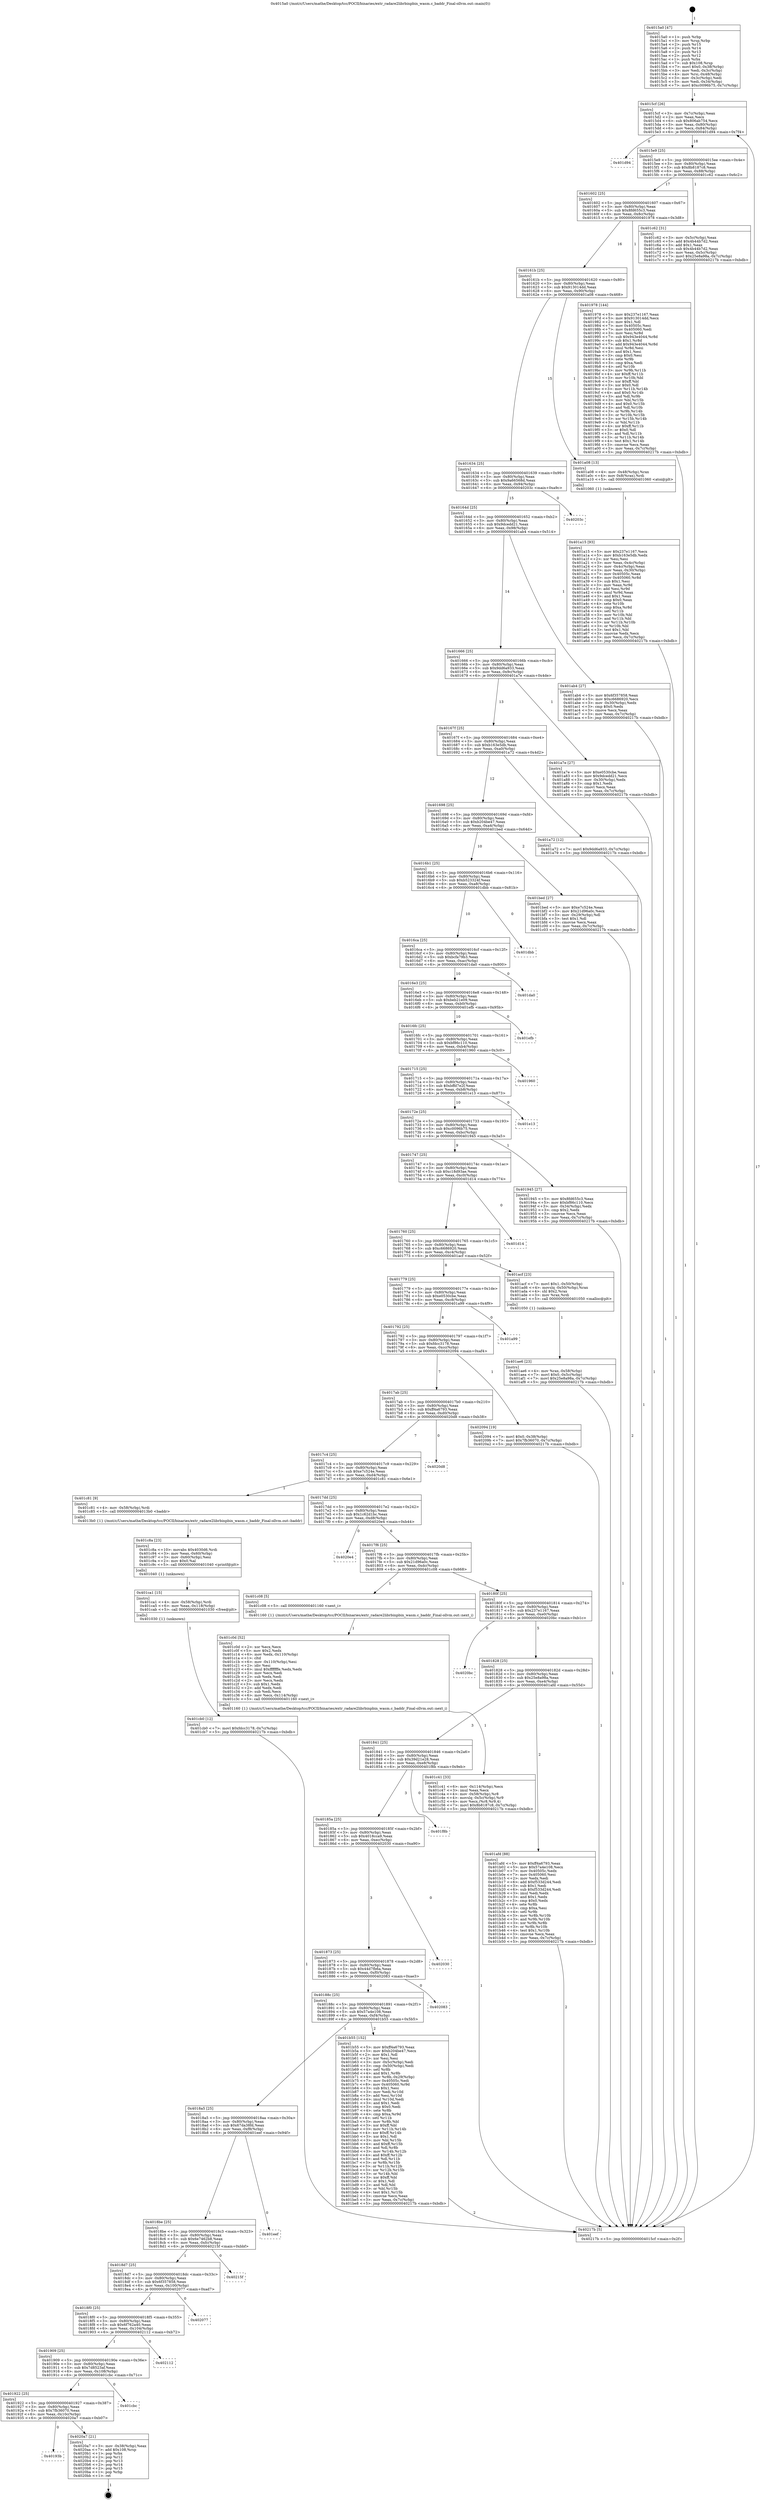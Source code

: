 digraph "0x4015a0" {
  label = "0x4015a0 (/mnt/c/Users/mathe/Desktop/tcc/POCII/binaries/extr_radare2librbinpbin_wasm.c_baddr_Final-ollvm.out::main(0))"
  labelloc = "t"
  node[shape=record]

  Entry [label="",width=0.3,height=0.3,shape=circle,fillcolor=black,style=filled]
  "0x4015cf" [label="{
     0x4015cf [26]\l
     | [instrs]\l
     &nbsp;&nbsp;0x4015cf \<+3\>: mov -0x7c(%rbp),%eax\l
     &nbsp;&nbsp;0x4015d2 \<+2\>: mov %eax,%ecx\l
     &nbsp;&nbsp;0x4015d4 \<+6\>: sub $0x806ab754,%ecx\l
     &nbsp;&nbsp;0x4015da \<+3\>: mov %eax,-0x80(%rbp)\l
     &nbsp;&nbsp;0x4015dd \<+6\>: mov %ecx,-0x84(%rbp)\l
     &nbsp;&nbsp;0x4015e3 \<+6\>: je 0000000000401d94 \<main+0x7f4\>\l
  }"]
  "0x401d94" [label="{
     0x401d94\l
  }", style=dashed]
  "0x4015e9" [label="{
     0x4015e9 [25]\l
     | [instrs]\l
     &nbsp;&nbsp;0x4015e9 \<+5\>: jmp 00000000004015ee \<main+0x4e\>\l
     &nbsp;&nbsp;0x4015ee \<+3\>: mov -0x80(%rbp),%eax\l
     &nbsp;&nbsp;0x4015f1 \<+5\>: sub $0x8b8187c8,%eax\l
     &nbsp;&nbsp;0x4015f6 \<+6\>: mov %eax,-0x88(%rbp)\l
     &nbsp;&nbsp;0x4015fc \<+6\>: je 0000000000401c62 \<main+0x6c2\>\l
  }"]
  Exit [label="",width=0.3,height=0.3,shape=circle,fillcolor=black,style=filled,peripheries=2]
  "0x401c62" [label="{
     0x401c62 [31]\l
     | [instrs]\l
     &nbsp;&nbsp;0x401c62 \<+3\>: mov -0x5c(%rbp),%eax\l
     &nbsp;&nbsp;0x401c65 \<+5\>: add $0x4b44b7d2,%eax\l
     &nbsp;&nbsp;0x401c6a \<+3\>: add $0x1,%eax\l
     &nbsp;&nbsp;0x401c6d \<+5\>: sub $0x4b44b7d2,%eax\l
     &nbsp;&nbsp;0x401c72 \<+3\>: mov %eax,-0x5c(%rbp)\l
     &nbsp;&nbsp;0x401c75 \<+7\>: movl $0x25e8a98a,-0x7c(%rbp)\l
     &nbsp;&nbsp;0x401c7c \<+5\>: jmp 000000000040217b \<main+0xbdb\>\l
  }"]
  "0x401602" [label="{
     0x401602 [25]\l
     | [instrs]\l
     &nbsp;&nbsp;0x401602 \<+5\>: jmp 0000000000401607 \<main+0x67\>\l
     &nbsp;&nbsp;0x401607 \<+3\>: mov -0x80(%rbp),%eax\l
     &nbsp;&nbsp;0x40160a \<+5\>: sub $0x8fd655c3,%eax\l
     &nbsp;&nbsp;0x40160f \<+6\>: mov %eax,-0x8c(%rbp)\l
     &nbsp;&nbsp;0x401615 \<+6\>: je 0000000000401978 \<main+0x3d8\>\l
  }"]
  "0x40193b" [label="{
     0x40193b\l
  }", style=dashed]
  "0x401978" [label="{
     0x401978 [144]\l
     | [instrs]\l
     &nbsp;&nbsp;0x401978 \<+5\>: mov $0x237e1167,%eax\l
     &nbsp;&nbsp;0x40197d \<+5\>: mov $0x913014dd,%ecx\l
     &nbsp;&nbsp;0x401982 \<+2\>: mov $0x1,%dl\l
     &nbsp;&nbsp;0x401984 \<+7\>: mov 0x40505c,%esi\l
     &nbsp;&nbsp;0x40198b \<+7\>: mov 0x405060,%edi\l
     &nbsp;&nbsp;0x401992 \<+3\>: mov %esi,%r8d\l
     &nbsp;&nbsp;0x401995 \<+7\>: sub $0x943e4044,%r8d\l
     &nbsp;&nbsp;0x40199c \<+4\>: sub $0x1,%r8d\l
     &nbsp;&nbsp;0x4019a0 \<+7\>: add $0x943e4044,%r8d\l
     &nbsp;&nbsp;0x4019a7 \<+4\>: imul %r8d,%esi\l
     &nbsp;&nbsp;0x4019ab \<+3\>: and $0x1,%esi\l
     &nbsp;&nbsp;0x4019ae \<+3\>: cmp $0x0,%esi\l
     &nbsp;&nbsp;0x4019b1 \<+4\>: sete %r9b\l
     &nbsp;&nbsp;0x4019b5 \<+3\>: cmp $0xa,%edi\l
     &nbsp;&nbsp;0x4019b8 \<+4\>: setl %r10b\l
     &nbsp;&nbsp;0x4019bc \<+3\>: mov %r9b,%r11b\l
     &nbsp;&nbsp;0x4019bf \<+4\>: xor $0xff,%r11b\l
     &nbsp;&nbsp;0x4019c3 \<+3\>: mov %r10b,%bl\l
     &nbsp;&nbsp;0x4019c6 \<+3\>: xor $0xff,%bl\l
     &nbsp;&nbsp;0x4019c9 \<+3\>: xor $0x0,%dl\l
     &nbsp;&nbsp;0x4019cc \<+3\>: mov %r11b,%r14b\l
     &nbsp;&nbsp;0x4019cf \<+4\>: and $0x0,%r14b\l
     &nbsp;&nbsp;0x4019d3 \<+3\>: and %dl,%r9b\l
     &nbsp;&nbsp;0x4019d6 \<+3\>: mov %bl,%r15b\l
     &nbsp;&nbsp;0x4019d9 \<+4\>: and $0x0,%r15b\l
     &nbsp;&nbsp;0x4019dd \<+3\>: and %dl,%r10b\l
     &nbsp;&nbsp;0x4019e0 \<+3\>: or %r9b,%r14b\l
     &nbsp;&nbsp;0x4019e3 \<+3\>: or %r10b,%r15b\l
     &nbsp;&nbsp;0x4019e6 \<+3\>: xor %r15b,%r14b\l
     &nbsp;&nbsp;0x4019e9 \<+3\>: or %bl,%r11b\l
     &nbsp;&nbsp;0x4019ec \<+4\>: xor $0xff,%r11b\l
     &nbsp;&nbsp;0x4019f0 \<+3\>: or $0x0,%dl\l
     &nbsp;&nbsp;0x4019f3 \<+3\>: and %dl,%r11b\l
     &nbsp;&nbsp;0x4019f6 \<+3\>: or %r11b,%r14b\l
     &nbsp;&nbsp;0x4019f9 \<+4\>: test $0x1,%r14b\l
     &nbsp;&nbsp;0x4019fd \<+3\>: cmovne %ecx,%eax\l
     &nbsp;&nbsp;0x401a00 \<+3\>: mov %eax,-0x7c(%rbp)\l
     &nbsp;&nbsp;0x401a03 \<+5\>: jmp 000000000040217b \<main+0xbdb\>\l
  }"]
  "0x40161b" [label="{
     0x40161b [25]\l
     | [instrs]\l
     &nbsp;&nbsp;0x40161b \<+5\>: jmp 0000000000401620 \<main+0x80\>\l
     &nbsp;&nbsp;0x401620 \<+3\>: mov -0x80(%rbp),%eax\l
     &nbsp;&nbsp;0x401623 \<+5\>: sub $0x913014dd,%eax\l
     &nbsp;&nbsp;0x401628 \<+6\>: mov %eax,-0x90(%rbp)\l
     &nbsp;&nbsp;0x40162e \<+6\>: je 0000000000401a08 \<main+0x468\>\l
  }"]
  "0x4020a7" [label="{
     0x4020a7 [21]\l
     | [instrs]\l
     &nbsp;&nbsp;0x4020a7 \<+3\>: mov -0x38(%rbp),%eax\l
     &nbsp;&nbsp;0x4020aa \<+7\>: add $0x108,%rsp\l
     &nbsp;&nbsp;0x4020b1 \<+1\>: pop %rbx\l
     &nbsp;&nbsp;0x4020b2 \<+2\>: pop %r12\l
     &nbsp;&nbsp;0x4020b4 \<+2\>: pop %r13\l
     &nbsp;&nbsp;0x4020b6 \<+2\>: pop %r14\l
     &nbsp;&nbsp;0x4020b8 \<+2\>: pop %r15\l
     &nbsp;&nbsp;0x4020ba \<+1\>: pop %rbp\l
     &nbsp;&nbsp;0x4020bb \<+1\>: ret\l
  }"]
  "0x401a08" [label="{
     0x401a08 [13]\l
     | [instrs]\l
     &nbsp;&nbsp;0x401a08 \<+4\>: mov -0x48(%rbp),%rax\l
     &nbsp;&nbsp;0x401a0c \<+4\>: mov 0x8(%rax),%rdi\l
     &nbsp;&nbsp;0x401a10 \<+5\>: call 0000000000401060 \<atoi@plt\>\l
     | [calls]\l
     &nbsp;&nbsp;0x401060 \{1\} (unknown)\l
  }"]
  "0x401634" [label="{
     0x401634 [25]\l
     | [instrs]\l
     &nbsp;&nbsp;0x401634 \<+5\>: jmp 0000000000401639 \<main+0x99\>\l
     &nbsp;&nbsp;0x401639 \<+3\>: mov -0x80(%rbp),%eax\l
     &nbsp;&nbsp;0x40163c \<+5\>: sub $0x9a66568d,%eax\l
     &nbsp;&nbsp;0x401641 \<+6\>: mov %eax,-0x94(%rbp)\l
     &nbsp;&nbsp;0x401647 \<+6\>: je 000000000040203c \<main+0xa9c\>\l
  }"]
  "0x401922" [label="{
     0x401922 [25]\l
     | [instrs]\l
     &nbsp;&nbsp;0x401922 \<+5\>: jmp 0000000000401927 \<main+0x387\>\l
     &nbsp;&nbsp;0x401927 \<+3\>: mov -0x80(%rbp),%eax\l
     &nbsp;&nbsp;0x40192a \<+5\>: sub $0x7fb36070,%eax\l
     &nbsp;&nbsp;0x40192f \<+6\>: mov %eax,-0x10c(%rbp)\l
     &nbsp;&nbsp;0x401935 \<+6\>: je 00000000004020a7 \<main+0xb07\>\l
  }"]
  "0x40203c" [label="{
     0x40203c\l
  }", style=dashed]
  "0x40164d" [label="{
     0x40164d [25]\l
     | [instrs]\l
     &nbsp;&nbsp;0x40164d \<+5\>: jmp 0000000000401652 \<main+0xb2\>\l
     &nbsp;&nbsp;0x401652 \<+3\>: mov -0x80(%rbp),%eax\l
     &nbsp;&nbsp;0x401655 \<+5\>: sub $0x9dcedd21,%eax\l
     &nbsp;&nbsp;0x40165a \<+6\>: mov %eax,-0x98(%rbp)\l
     &nbsp;&nbsp;0x401660 \<+6\>: je 0000000000401ab4 \<main+0x514\>\l
  }"]
  "0x401cbc" [label="{
     0x401cbc\l
  }", style=dashed]
  "0x401ab4" [label="{
     0x401ab4 [27]\l
     | [instrs]\l
     &nbsp;&nbsp;0x401ab4 \<+5\>: mov $0x6f357858,%eax\l
     &nbsp;&nbsp;0x401ab9 \<+5\>: mov $0xc6686920,%ecx\l
     &nbsp;&nbsp;0x401abe \<+3\>: mov -0x30(%rbp),%edx\l
     &nbsp;&nbsp;0x401ac1 \<+3\>: cmp $0x0,%edx\l
     &nbsp;&nbsp;0x401ac4 \<+3\>: cmove %ecx,%eax\l
     &nbsp;&nbsp;0x401ac7 \<+3\>: mov %eax,-0x7c(%rbp)\l
     &nbsp;&nbsp;0x401aca \<+5\>: jmp 000000000040217b \<main+0xbdb\>\l
  }"]
  "0x401666" [label="{
     0x401666 [25]\l
     | [instrs]\l
     &nbsp;&nbsp;0x401666 \<+5\>: jmp 000000000040166b \<main+0xcb\>\l
     &nbsp;&nbsp;0x40166b \<+3\>: mov -0x80(%rbp),%eax\l
     &nbsp;&nbsp;0x40166e \<+5\>: sub $0x9dd6a933,%eax\l
     &nbsp;&nbsp;0x401673 \<+6\>: mov %eax,-0x9c(%rbp)\l
     &nbsp;&nbsp;0x401679 \<+6\>: je 0000000000401a7e \<main+0x4de\>\l
  }"]
  "0x401909" [label="{
     0x401909 [25]\l
     | [instrs]\l
     &nbsp;&nbsp;0x401909 \<+5\>: jmp 000000000040190e \<main+0x36e\>\l
     &nbsp;&nbsp;0x40190e \<+3\>: mov -0x80(%rbp),%eax\l
     &nbsp;&nbsp;0x401911 \<+5\>: sub $0x7d8523af,%eax\l
     &nbsp;&nbsp;0x401916 \<+6\>: mov %eax,-0x108(%rbp)\l
     &nbsp;&nbsp;0x40191c \<+6\>: je 0000000000401cbc \<main+0x71c\>\l
  }"]
  "0x401a7e" [label="{
     0x401a7e [27]\l
     | [instrs]\l
     &nbsp;&nbsp;0x401a7e \<+5\>: mov $0xe0530cbe,%eax\l
     &nbsp;&nbsp;0x401a83 \<+5\>: mov $0x9dcedd21,%ecx\l
     &nbsp;&nbsp;0x401a88 \<+3\>: mov -0x30(%rbp),%edx\l
     &nbsp;&nbsp;0x401a8b \<+3\>: cmp $0x1,%edx\l
     &nbsp;&nbsp;0x401a8e \<+3\>: cmovl %ecx,%eax\l
     &nbsp;&nbsp;0x401a91 \<+3\>: mov %eax,-0x7c(%rbp)\l
     &nbsp;&nbsp;0x401a94 \<+5\>: jmp 000000000040217b \<main+0xbdb\>\l
  }"]
  "0x40167f" [label="{
     0x40167f [25]\l
     | [instrs]\l
     &nbsp;&nbsp;0x40167f \<+5\>: jmp 0000000000401684 \<main+0xe4\>\l
     &nbsp;&nbsp;0x401684 \<+3\>: mov -0x80(%rbp),%eax\l
     &nbsp;&nbsp;0x401687 \<+5\>: sub $0xb163e5db,%eax\l
     &nbsp;&nbsp;0x40168c \<+6\>: mov %eax,-0xa0(%rbp)\l
     &nbsp;&nbsp;0x401692 \<+6\>: je 0000000000401a72 \<main+0x4d2\>\l
  }"]
  "0x402112" [label="{
     0x402112\l
  }", style=dashed]
  "0x401a72" [label="{
     0x401a72 [12]\l
     | [instrs]\l
     &nbsp;&nbsp;0x401a72 \<+7\>: movl $0x9dd6a933,-0x7c(%rbp)\l
     &nbsp;&nbsp;0x401a79 \<+5\>: jmp 000000000040217b \<main+0xbdb\>\l
  }"]
  "0x401698" [label="{
     0x401698 [25]\l
     | [instrs]\l
     &nbsp;&nbsp;0x401698 \<+5\>: jmp 000000000040169d \<main+0xfd\>\l
     &nbsp;&nbsp;0x40169d \<+3\>: mov -0x80(%rbp),%eax\l
     &nbsp;&nbsp;0x4016a0 \<+5\>: sub $0xb204be47,%eax\l
     &nbsp;&nbsp;0x4016a5 \<+6\>: mov %eax,-0xa4(%rbp)\l
     &nbsp;&nbsp;0x4016ab \<+6\>: je 0000000000401bed \<main+0x64d\>\l
  }"]
  "0x4018f0" [label="{
     0x4018f0 [25]\l
     | [instrs]\l
     &nbsp;&nbsp;0x4018f0 \<+5\>: jmp 00000000004018f5 \<main+0x355\>\l
     &nbsp;&nbsp;0x4018f5 \<+3\>: mov -0x80(%rbp),%eax\l
     &nbsp;&nbsp;0x4018f8 \<+5\>: sub $0x6f762a40,%eax\l
     &nbsp;&nbsp;0x4018fd \<+6\>: mov %eax,-0x104(%rbp)\l
     &nbsp;&nbsp;0x401903 \<+6\>: je 0000000000402112 \<main+0xb72\>\l
  }"]
  "0x401bed" [label="{
     0x401bed [27]\l
     | [instrs]\l
     &nbsp;&nbsp;0x401bed \<+5\>: mov $0xe7c524e,%eax\l
     &nbsp;&nbsp;0x401bf2 \<+5\>: mov $0x21d96a0c,%ecx\l
     &nbsp;&nbsp;0x401bf7 \<+3\>: mov -0x29(%rbp),%dl\l
     &nbsp;&nbsp;0x401bfa \<+3\>: test $0x1,%dl\l
     &nbsp;&nbsp;0x401bfd \<+3\>: cmovne %ecx,%eax\l
     &nbsp;&nbsp;0x401c00 \<+3\>: mov %eax,-0x7c(%rbp)\l
     &nbsp;&nbsp;0x401c03 \<+5\>: jmp 000000000040217b \<main+0xbdb\>\l
  }"]
  "0x4016b1" [label="{
     0x4016b1 [25]\l
     | [instrs]\l
     &nbsp;&nbsp;0x4016b1 \<+5\>: jmp 00000000004016b6 \<main+0x116\>\l
     &nbsp;&nbsp;0x4016b6 \<+3\>: mov -0x80(%rbp),%eax\l
     &nbsp;&nbsp;0x4016b9 \<+5\>: sub $0xb523324f,%eax\l
     &nbsp;&nbsp;0x4016be \<+6\>: mov %eax,-0xa8(%rbp)\l
     &nbsp;&nbsp;0x4016c4 \<+6\>: je 0000000000401dbb \<main+0x81b\>\l
  }"]
  "0x402077" [label="{
     0x402077\l
  }", style=dashed]
  "0x401dbb" [label="{
     0x401dbb\l
  }", style=dashed]
  "0x4016ca" [label="{
     0x4016ca [25]\l
     | [instrs]\l
     &nbsp;&nbsp;0x4016ca \<+5\>: jmp 00000000004016cf \<main+0x12f\>\l
     &nbsp;&nbsp;0x4016cf \<+3\>: mov -0x80(%rbp),%eax\l
     &nbsp;&nbsp;0x4016d2 \<+5\>: sub $0xbcfa79b3,%eax\l
     &nbsp;&nbsp;0x4016d7 \<+6\>: mov %eax,-0xac(%rbp)\l
     &nbsp;&nbsp;0x4016dd \<+6\>: je 0000000000401da0 \<main+0x800\>\l
  }"]
  "0x4018d7" [label="{
     0x4018d7 [25]\l
     | [instrs]\l
     &nbsp;&nbsp;0x4018d7 \<+5\>: jmp 00000000004018dc \<main+0x33c\>\l
     &nbsp;&nbsp;0x4018dc \<+3\>: mov -0x80(%rbp),%eax\l
     &nbsp;&nbsp;0x4018df \<+5\>: sub $0x6f357858,%eax\l
     &nbsp;&nbsp;0x4018e4 \<+6\>: mov %eax,-0x100(%rbp)\l
     &nbsp;&nbsp;0x4018ea \<+6\>: je 0000000000402077 \<main+0xad7\>\l
  }"]
  "0x401da0" [label="{
     0x401da0\l
  }", style=dashed]
  "0x4016e3" [label="{
     0x4016e3 [25]\l
     | [instrs]\l
     &nbsp;&nbsp;0x4016e3 \<+5\>: jmp 00000000004016e8 \<main+0x148\>\l
     &nbsp;&nbsp;0x4016e8 \<+3\>: mov -0x80(%rbp),%eax\l
     &nbsp;&nbsp;0x4016eb \<+5\>: sub $0xbeb21e09,%eax\l
     &nbsp;&nbsp;0x4016f0 \<+6\>: mov %eax,-0xb0(%rbp)\l
     &nbsp;&nbsp;0x4016f6 \<+6\>: je 0000000000401efb \<main+0x95b\>\l
  }"]
  "0x40215f" [label="{
     0x40215f\l
  }", style=dashed]
  "0x401efb" [label="{
     0x401efb\l
  }", style=dashed]
  "0x4016fc" [label="{
     0x4016fc [25]\l
     | [instrs]\l
     &nbsp;&nbsp;0x4016fc \<+5\>: jmp 0000000000401701 \<main+0x161\>\l
     &nbsp;&nbsp;0x401701 \<+3\>: mov -0x80(%rbp),%eax\l
     &nbsp;&nbsp;0x401704 \<+5\>: sub $0xbf86c110,%eax\l
     &nbsp;&nbsp;0x401709 \<+6\>: mov %eax,-0xb4(%rbp)\l
     &nbsp;&nbsp;0x40170f \<+6\>: je 0000000000401960 \<main+0x3c0\>\l
  }"]
  "0x4018be" [label="{
     0x4018be [25]\l
     | [instrs]\l
     &nbsp;&nbsp;0x4018be \<+5\>: jmp 00000000004018c3 \<main+0x323\>\l
     &nbsp;&nbsp;0x4018c3 \<+3\>: mov -0x80(%rbp),%eax\l
     &nbsp;&nbsp;0x4018c6 \<+5\>: sub $0x6e7462b8,%eax\l
     &nbsp;&nbsp;0x4018cb \<+6\>: mov %eax,-0xfc(%rbp)\l
     &nbsp;&nbsp;0x4018d1 \<+6\>: je 000000000040215f \<main+0xbbf\>\l
  }"]
  "0x401960" [label="{
     0x401960\l
  }", style=dashed]
  "0x401715" [label="{
     0x401715 [25]\l
     | [instrs]\l
     &nbsp;&nbsp;0x401715 \<+5\>: jmp 000000000040171a \<main+0x17a\>\l
     &nbsp;&nbsp;0x40171a \<+3\>: mov -0x80(%rbp),%eax\l
     &nbsp;&nbsp;0x40171d \<+5\>: sub $0xbffd7e2f,%eax\l
     &nbsp;&nbsp;0x401722 \<+6\>: mov %eax,-0xb8(%rbp)\l
     &nbsp;&nbsp;0x401728 \<+6\>: je 0000000000401e13 \<main+0x873\>\l
  }"]
  "0x401eef" [label="{
     0x401eef\l
  }", style=dashed]
  "0x401e13" [label="{
     0x401e13\l
  }", style=dashed]
  "0x40172e" [label="{
     0x40172e [25]\l
     | [instrs]\l
     &nbsp;&nbsp;0x40172e \<+5\>: jmp 0000000000401733 \<main+0x193\>\l
     &nbsp;&nbsp;0x401733 \<+3\>: mov -0x80(%rbp),%eax\l
     &nbsp;&nbsp;0x401736 \<+5\>: sub $0xc0096b75,%eax\l
     &nbsp;&nbsp;0x40173b \<+6\>: mov %eax,-0xbc(%rbp)\l
     &nbsp;&nbsp;0x401741 \<+6\>: je 0000000000401945 \<main+0x3a5\>\l
  }"]
  "0x401cb0" [label="{
     0x401cb0 [12]\l
     | [instrs]\l
     &nbsp;&nbsp;0x401cb0 \<+7\>: movl $0xfdcc3178,-0x7c(%rbp)\l
     &nbsp;&nbsp;0x401cb7 \<+5\>: jmp 000000000040217b \<main+0xbdb\>\l
  }"]
  "0x401945" [label="{
     0x401945 [27]\l
     | [instrs]\l
     &nbsp;&nbsp;0x401945 \<+5\>: mov $0x8fd655c3,%eax\l
     &nbsp;&nbsp;0x40194a \<+5\>: mov $0xbf86c110,%ecx\l
     &nbsp;&nbsp;0x40194f \<+3\>: mov -0x34(%rbp),%edx\l
     &nbsp;&nbsp;0x401952 \<+3\>: cmp $0x2,%edx\l
     &nbsp;&nbsp;0x401955 \<+3\>: cmovne %ecx,%eax\l
     &nbsp;&nbsp;0x401958 \<+3\>: mov %eax,-0x7c(%rbp)\l
     &nbsp;&nbsp;0x40195b \<+5\>: jmp 000000000040217b \<main+0xbdb\>\l
  }"]
  "0x401747" [label="{
     0x401747 [25]\l
     | [instrs]\l
     &nbsp;&nbsp;0x401747 \<+5\>: jmp 000000000040174c \<main+0x1ac\>\l
     &nbsp;&nbsp;0x40174c \<+3\>: mov -0x80(%rbp),%eax\l
     &nbsp;&nbsp;0x40174f \<+5\>: sub $0xc18d93ae,%eax\l
     &nbsp;&nbsp;0x401754 \<+6\>: mov %eax,-0xc0(%rbp)\l
     &nbsp;&nbsp;0x40175a \<+6\>: je 0000000000401d14 \<main+0x774\>\l
  }"]
  "0x40217b" [label="{
     0x40217b [5]\l
     | [instrs]\l
     &nbsp;&nbsp;0x40217b \<+5\>: jmp 00000000004015cf \<main+0x2f\>\l
  }"]
  "0x4015a0" [label="{
     0x4015a0 [47]\l
     | [instrs]\l
     &nbsp;&nbsp;0x4015a0 \<+1\>: push %rbp\l
     &nbsp;&nbsp;0x4015a1 \<+3\>: mov %rsp,%rbp\l
     &nbsp;&nbsp;0x4015a4 \<+2\>: push %r15\l
     &nbsp;&nbsp;0x4015a6 \<+2\>: push %r14\l
     &nbsp;&nbsp;0x4015a8 \<+2\>: push %r13\l
     &nbsp;&nbsp;0x4015aa \<+2\>: push %r12\l
     &nbsp;&nbsp;0x4015ac \<+1\>: push %rbx\l
     &nbsp;&nbsp;0x4015ad \<+7\>: sub $0x108,%rsp\l
     &nbsp;&nbsp;0x4015b4 \<+7\>: movl $0x0,-0x38(%rbp)\l
     &nbsp;&nbsp;0x4015bb \<+3\>: mov %edi,-0x3c(%rbp)\l
     &nbsp;&nbsp;0x4015be \<+4\>: mov %rsi,-0x48(%rbp)\l
     &nbsp;&nbsp;0x4015c2 \<+3\>: mov -0x3c(%rbp),%edi\l
     &nbsp;&nbsp;0x4015c5 \<+3\>: mov %edi,-0x34(%rbp)\l
     &nbsp;&nbsp;0x4015c8 \<+7\>: movl $0xc0096b75,-0x7c(%rbp)\l
  }"]
  "0x401a15" [label="{
     0x401a15 [93]\l
     | [instrs]\l
     &nbsp;&nbsp;0x401a15 \<+5\>: mov $0x237e1167,%ecx\l
     &nbsp;&nbsp;0x401a1a \<+5\>: mov $0xb163e5db,%edx\l
     &nbsp;&nbsp;0x401a1f \<+2\>: xor %esi,%esi\l
     &nbsp;&nbsp;0x401a21 \<+3\>: mov %eax,-0x4c(%rbp)\l
     &nbsp;&nbsp;0x401a24 \<+3\>: mov -0x4c(%rbp),%eax\l
     &nbsp;&nbsp;0x401a27 \<+3\>: mov %eax,-0x30(%rbp)\l
     &nbsp;&nbsp;0x401a2a \<+7\>: mov 0x40505c,%eax\l
     &nbsp;&nbsp;0x401a31 \<+8\>: mov 0x405060,%r8d\l
     &nbsp;&nbsp;0x401a39 \<+3\>: sub $0x1,%esi\l
     &nbsp;&nbsp;0x401a3c \<+3\>: mov %eax,%r9d\l
     &nbsp;&nbsp;0x401a3f \<+3\>: add %esi,%r9d\l
     &nbsp;&nbsp;0x401a42 \<+4\>: imul %r9d,%eax\l
     &nbsp;&nbsp;0x401a46 \<+3\>: and $0x1,%eax\l
     &nbsp;&nbsp;0x401a49 \<+3\>: cmp $0x0,%eax\l
     &nbsp;&nbsp;0x401a4c \<+4\>: sete %r10b\l
     &nbsp;&nbsp;0x401a50 \<+4\>: cmp $0xa,%r8d\l
     &nbsp;&nbsp;0x401a54 \<+4\>: setl %r11b\l
     &nbsp;&nbsp;0x401a58 \<+3\>: mov %r10b,%bl\l
     &nbsp;&nbsp;0x401a5b \<+3\>: and %r11b,%bl\l
     &nbsp;&nbsp;0x401a5e \<+3\>: xor %r11b,%r10b\l
     &nbsp;&nbsp;0x401a61 \<+3\>: or %r10b,%bl\l
     &nbsp;&nbsp;0x401a64 \<+3\>: test $0x1,%bl\l
     &nbsp;&nbsp;0x401a67 \<+3\>: cmovne %edx,%ecx\l
     &nbsp;&nbsp;0x401a6a \<+3\>: mov %ecx,-0x7c(%rbp)\l
     &nbsp;&nbsp;0x401a6d \<+5\>: jmp 000000000040217b \<main+0xbdb\>\l
  }"]
  "0x401ca1" [label="{
     0x401ca1 [15]\l
     | [instrs]\l
     &nbsp;&nbsp;0x401ca1 \<+4\>: mov -0x58(%rbp),%rdi\l
     &nbsp;&nbsp;0x401ca5 \<+6\>: mov %eax,-0x118(%rbp)\l
     &nbsp;&nbsp;0x401cab \<+5\>: call 0000000000401030 \<free@plt\>\l
     | [calls]\l
     &nbsp;&nbsp;0x401030 \{1\} (unknown)\l
  }"]
  "0x401d14" [label="{
     0x401d14\l
  }", style=dashed]
  "0x401760" [label="{
     0x401760 [25]\l
     | [instrs]\l
     &nbsp;&nbsp;0x401760 \<+5\>: jmp 0000000000401765 \<main+0x1c5\>\l
     &nbsp;&nbsp;0x401765 \<+3\>: mov -0x80(%rbp),%eax\l
     &nbsp;&nbsp;0x401768 \<+5\>: sub $0xc6686920,%eax\l
     &nbsp;&nbsp;0x40176d \<+6\>: mov %eax,-0xc4(%rbp)\l
     &nbsp;&nbsp;0x401773 \<+6\>: je 0000000000401acf \<main+0x52f\>\l
  }"]
  "0x401c8a" [label="{
     0x401c8a [23]\l
     | [instrs]\l
     &nbsp;&nbsp;0x401c8a \<+10\>: movabs $0x4030d6,%rdi\l
     &nbsp;&nbsp;0x401c94 \<+3\>: mov %eax,-0x60(%rbp)\l
     &nbsp;&nbsp;0x401c97 \<+3\>: mov -0x60(%rbp),%esi\l
     &nbsp;&nbsp;0x401c9a \<+2\>: mov $0x0,%al\l
     &nbsp;&nbsp;0x401c9c \<+5\>: call 0000000000401040 \<printf@plt\>\l
     | [calls]\l
     &nbsp;&nbsp;0x401040 \{1\} (unknown)\l
  }"]
  "0x401acf" [label="{
     0x401acf [23]\l
     | [instrs]\l
     &nbsp;&nbsp;0x401acf \<+7\>: movl $0x1,-0x50(%rbp)\l
     &nbsp;&nbsp;0x401ad6 \<+4\>: movslq -0x50(%rbp),%rax\l
     &nbsp;&nbsp;0x401ada \<+4\>: shl $0x2,%rax\l
     &nbsp;&nbsp;0x401ade \<+3\>: mov %rax,%rdi\l
     &nbsp;&nbsp;0x401ae1 \<+5\>: call 0000000000401050 \<malloc@plt\>\l
     | [calls]\l
     &nbsp;&nbsp;0x401050 \{1\} (unknown)\l
  }"]
  "0x401779" [label="{
     0x401779 [25]\l
     | [instrs]\l
     &nbsp;&nbsp;0x401779 \<+5\>: jmp 000000000040177e \<main+0x1de\>\l
     &nbsp;&nbsp;0x40177e \<+3\>: mov -0x80(%rbp),%eax\l
     &nbsp;&nbsp;0x401781 \<+5\>: sub $0xe0530cbe,%eax\l
     &nbsp;&nbsp;0x401786 \<+6\>: mov %eax,-0xc8(%rbp)\l
     &nbsp;&nbsp;0x40178c \<+6\>: je 0000000000401a99 \<main+0x4f9\>\l
  }"]
  "0x401ae6" [label="{
     0x401ae6 [23]\l
     | [instrs]\l
     &nbsp;&nbsp;0x401ae6 \<+4\>: mov %rax,-0x58(%rbp)\l
     &nbsp;&nbsp;0x401aea \<+7\>: movl $0x0,-0x5c(%rbp)\l
     &nbsp;&nbsp;0x401af1 \<+7\>: movl $0x25e8a98a,-0x7c(%rbp)\l
     &nbsp;&nbsp;0x401af8 \<+5\>: jmp 000000000040217b \<main+0xbdb\>\l
  }"]
  "0x401c41" [label="{
     0x401c41 [33]\l
     | [instrs]\l
     &nbsp;&nbsp;0x401c41 \<+6\>: mov -0x114(%rbp),%ecx\l
     &nbsp;&nbsp;0x401c47 \<+3\>: imul %eax,%ecx\l
     &nbsp;&nbsp;0x401c4a \<+4\>: mov -0x58(%rbp),%r8\l
     &nbsp;&nbsp;0x401c4e \<+4\>: movslq -0x5c(%rbp),%r9\l
     &nbsp;&nbsp;0x401c52 \<+4\>: mov %ecx,(%r8,%r9,4)\l
     &nbsp;&nbsp;0x401c56 \<+7\>: movl $0x8b8187c8,-0x7c(%rbp)\l
     &nbsp;&nbsp;0x401c5d \<+5\>: jmp 000000000040217b \<main+0xbdb\>\l
  }"]
  "0x401a99" [label="{
     0x401a99\l
  }", style=dashed]
  "0x401792" [label="{
     0x401792 [25]\l
     | [instrs]\l
     &nbsp;&nbsp;0x401792 \<+5\>: jmp 0000000000401797 \<main+0x1f7\>\l
     &nbsp;&nbsp;0x401797 \<+3\>: mov -0x80(%rbp),%eax\l
     &nbsp;&nbsp;0x40179a \<+5\>: sub $0xfdcc3178,%eax\l
     &nbsp;&nbsp;0x40179f \<+6\>: mov %eax,-0xcc(%rbp)\l
     &nbsp;&nbsp;0x4017a5 \<+6\>: je 0000000000402094 \<main+0xaf4\>\l
  }"]
  "0x401c0d" [label="{
     0x401c0d [52]\l
     | [instrs]\l
     &nbsp;&nbsp;0x401c0d \<+2\>: xor %ecx,%ecx\l
     &nbsp;&nbsp;0x401c0f \<+5\>: mov $0x2,%edx\l
     &nbsp;&nbsp;0x401c14 \<+6\>: mov %edx,-0x110(%rbp)\l
     &nbsp;&nbsp;0x401c1a \<+1\>: cltd\l
     &nbsp;&nbsp;0x401c1b \<+6\>: mov -0x110(%rbp),%esi\l
     &nbsp;&nbsp;0x401c21 \<+2\>: idiv %esi\l
     &nbsp;&nbsp;0x401c23 \<+6\>: imul $0xfffffffe,%edx,%edx\l
     &nbsp;&nbsp;0x401c29 \<+2\>: mov %ecx,%edi\l
     &nbsp;&nbsp;0x401c2b \<+2\>: sub %edx,%edi\l
     &nbsp;&nbsp;0x401c2d \<+2\>: mov %ecx,%edx\l
     &nbsp;&nbsp;0x401c2f \<+3\>: sub $0x1,%edx\l
     &nbsp;&nbsp;0x401c32 \<+2\>: add %edx,%edi\l
     &nbsp;&nbsp;0x401c34 \<+2\>: sub %edi,%ecx\l
     &nbsp;&nbsp;0x401c36 \<+6\>: mov %ecx,-0x114(%rbp)\l
     &nbsp;&nbsp;0x401c3c \<+5\>: call 0000000000401160 \<next_i\>\l
     | [calls]\l
     &nbsp;&nbsp;0x401160 \{1\} (/mnt/c/Users/mathe/Desktop/tcc/POCII/binaries/extr_radare2librbinpbin_wasm.c_baddr_Final-ollvm.out::next_i)\l
  }"]
  "0x402094" [label="{
     0x402094 [19]\l
     | [instrs]\l
     &nbsp;&nbsp;0x402094 \<+7\>: movl $0x0,-0x38(%rbp)\l
     &nbsp;&nbsp;0x40209b \<+7\>: movl $0x7fb36070,-0x7c(%rbp)\l
     &nbsp;&nbsp;0x4020a2 \<+5\>: jmp 000000000040217b \<main+0xbdb\>\l
  }"]
  "0x4017ab" [label="{
     0x4017ab [25]\l
     | [instrs]\l
     &nbsp;&nbsp;0x4017ab \<+5\>: jmp 00000000004017b0 \<main+0x210\>\l
     &nbsp;&nbsp;0x4017b0 \<+3\>: mov -0x80(%rbp),%eax\l
     &nbsp;&nbsp;0x4017b3 \<+5\>: sub $0xff4a6793,%eax\l
     &nbsp;&nbsp;0x4017b8 \<+6\>: mov %eax,-0xd0(%rbp)\l
     &nbsp;&nbsp;0x4017be \<+6\>: je 00000000004020d8 \<main+0xb38\>\l
  }"]
  "0x4018a5" [label="{
     0x4018a5 [25]\l
     | [instrs]\l
     &nbsp;&nbsp;0x4018a5 \<+5\>: jmp 00000000004018aa \<main+0x30a\>\l
     &nbsp;&nbsp;0x4018aa \<+3\>: mov -0x80(%rbp),%eax\l
     &nbsp;&nbsp;0x4018ad \<+5\>: sub $0x67da38fd,%eax\l
     &nbsp;&nbsp;0x4018b2 \<+6\>: mov %eax,-0xf8(%rbp)\l
     &nbsp;&nbsp;0x4018b8 \<+6\>: je 0000000000401eef \<main+0x94f\>\l
  }"]
  "0x4020d8" [label="{
     0x4020d8\l
  }", style=dashed]
  "0x4017c4" [label="{
     0x4017c4 [25]\l
     | [instrs]\l
     &nbsp;&nbsp;0x4017c4 \<+5\>: jmp 00000000004017c9 \<main+0x229\>\l
     &nbsp;&nbsp;0x4017c9 \<+3\>: mov -0x80(%rbp),%eax\l
     &nbsp;&nbsp;0x4017cc \<+5\>: sub $0xe7c524e,%eax\l
     &nbsp;&nbsp;0x4017d1 \<+6\>: mov %eax,-0xd4(%rbp)\l
     &nbsp;&nbsp;0x4017d7 \<+6\>: je 0000000000401c81 \<main+0x6e1\>\l
  }"]
  "0x401b55" [label="{
     0x401b55 [152]\l
     | [instrs]\l
     &nbsp;&nbsp;0x401b55 \<+5\>: mov $0xff4a6793,%eax\l
     &nbsp;&nbsp;0x401b5a \<+5\>: mov $0xb204be47,%ecx\l
     &nbsp;&nbsp;0x401b5f \<+2\>: mov $0x1,%dl\l
     &nbsp;&nbsp;0x401b61 \<+2\>: xor %esi,%esi\l
     &nbsp;&nbsp;0x401b63 \<+3\>: mov -0x5c(%rbp),%edi\l
     &nbsp;&nbsp;0x401b66 \<+3\>: cmp -0x50(%rbp),%edi\l
     &nbsp;&nbsp;0x401b69 \<+4\>: setl %r8b\l
     &nbsp;&nbsp;0x401b6d \<+4\>: and $0x1,%r8b\l
     &nbsp;&nbsp;0x401b71 \<+4\>: mov %r8b,-0x29(%rbp)\l
     &nbsp;&nbsp;0x401b75 \<+7\>: mov 0x40505c,%edi\l
     &nbsp;&nbsp;0x401b7c \<+8\>: mov 0x405060,%r9d\l
     &nbsp;&nbsp;0x401b84 \<+3\>: sub $0x1,%esi\l
     &nbsp;&nbsp;0x401b87 \<+3\>: mov %edi,%r10d\l
     &nbsp;&nbsp;0x401b8a \<+3\>: add %esi,%r10d\l
     &nbsp;&nbsp;0x401b8d \<+4\>: imul %r10d,%edi\l
     &nbsp;&nbsp;0x401b91 \<+3\>: and $0x1,%edi\l
     &nbsp;&nbsp;0x401b94 \<+3\>: cmp $0x0,%edi\l
     &nbsp;&nbsp;0x401b97 \<+4\>: sete %r8b\l
     &nbsp;&nbsp;0x401b9b \<+4\>: cmp $0xa,%r9d\l
     &nbsp;&nbsp;0x401b9f \<+4\>: setl %r11b\l
     &nbsp;&nbsp;0x401ba3 \<+3\>: mov %r8b,%bl\l
     &nbsp;&nbsp;0x401ba6 \<+3\>: xor $0xff,%bl\l
     &nbsp;&nbsp;0x401ba9 \<+3\>: mov %r11b,%r14b\l
     &nbsp;&nbsp;0x401bac \<+4\>: xor $0xff,%r14b\l
     &nbsp;&nbsp;0x401bb0 \<+3\>: xor $0x1,%dl\l
     &nbsp;&nbsp;0x401bb3 \<+3\>: mov %bl,%r15b\l
     &nbsp;&nbsp;0x401bb6 \<+4\>: and $0xff,%r15b\l
     &nbsp;&nbsp;0x401bba \<+3\>: and %dl,%r8b\l
     &nbsp;&nbsp;0x401bbd \<+3\>: mov %r14b,%r12b\l
     &nbsp;&nbsp;0x401bc0 \<+4\>: and $0xff,%r12b\l
     &nbsp;&nbsp;0x401bc4 \<+3\>: and %dl,%r11b\l
     &nbsp;&nbsp;0x401bc7 \<+3\>: or %r8b,%r15b\l
     &nbsp;&nbsp;0x401bca \<+3\>: or %r11b,%r12b\l
     &nbsp;&nbsp;0x401bcd \<+3\>: xor %r12b,%r15b\l
     &nbsp;&nbsp;0x401bd0 \<+3\>: or %r14b,%bl\l
     &nbsp;&nbsp;0x401bd3 \<+3\>: xor $0xff,%bl\l
     &nbsp;&nbsp;0x401bd6 \<+3\>: or $0x1,%dl\l
     &nbsp;&nbsp;0x401bd9 \<+2\>: and %dl,%bl\l
     &nbsp;&nbsp;0x401bdb \<+3\>: or %bl,%r15b\l
     &nbsp;&nbsp;0x401bde \<+4\>: test $0x1,%r15b\l
     &nbsp;&nbsp;0x401be2 \<+3\>: cmovne %ecx,%eax\l
     &nbsp;&nbsp;0x401be5 \<+3\>: mov %eax,-0x7c(%rbp)\l
     &nbsp;&nbsp;0x401be8 \<+5\>: jmp 000000000040217b \<main+0xbdb\>\l
  }"]
  "0x401c81" [label="{
     0x401c81 [9]\l
     | [instrs]\l
     &nbsp;&nbsp;0x401c81 \<+4\>: mov -0x58(%rbp),%rdi\l
     &nbsp;&nbsp;0x401c85 \<+5\>: call 00000000004013b0 \<baddr\>\l
     | [calls]\l
     &nbsp;&nbsp;0x4013b0 \{1\} (/mnt/c/Users/mathe/Desktop/tcc/POCII/binaries/extr_radare2librbinpbin_wasm.c_baddr_Final-ollvm.out::baddr)\l
  }"]
  "0x4017dd" [label="{
     0x4017dd [25]\l
     | [instrs]\l
     &nbsp;&nbsp;0x4017dd \<+5\>: jmp 00000000004017e2 \<main+0x242\>\l
     &nbsp;&nbsp;0x4017e2 \<+3\>: mov -0x80(%rbp),%eax\l
     &nbsp;&nbsp;0x4017e5 \<+5\>: sub $0x1c62d1bc,%eax\l
     &nbsp;&nbsp;0x4017ea \<+6\>: mov %eax,-0xd8(%rbp)\l
     &nbsp;&nbsp;0x4017f0 \<+6\>: je 00000000004020e4 \<main+0xb44\>\l
  }"]
  "0x40188c" [label="{
     0x40188c [25]\l
     | [instrs]\l
     &nbsp;&nbsp;0x40188c \<+5\>: jmp 0000000000401891 \<main+0x2f1\>\l
     &nbsp;&nbsp;0x401891 \<+3\>: mov -0x80(%rbp),%eax\l
     &nbsp;&nbsp;0x401894 \<+5\>: sub $0x57a4e108,%eax\l
     &nbsp;&nbsp;0x401899 \<+6\>: mov %eax,-0xf4(%rbp)\l
     &nbsp;&nbsp;0x40189f \<+6\>: je 0000000000401b55 \<main+0x5b5\>\l
  }"]
  "0x4020e4" [label="{
     0x4020e4\l
  }", style=dashed]
  "0x4017f6" [label="{
     0x4017f6 [25]\l
     | [instrs]\l
     &nbsp;&nbsp;0x4017f6 \<+5\>: jmp 00000000004017fb \<main+0x25b\>\l
     &nbsp;&nbsp;0x4017fb \<+3\>: mov -0x80(%rbp),%eax\l
     &nbsp;&nbsp;0x4017fe \<+5\>: sub $0x21d96a0c,%eax\l
     &nbsp;&nbsp;0x401803 \<+6\>: mov %eax,-0xdc(%rbp)\l
     &nbsp;&nbsp;0x401809 \<+6\>: je 0000000000401c08 \<main+0x668\>\l
  }"]
  "0x402083" [label="{
     0x402083\l
  }", style=dashed]
  "0x401c08" [label="{
     0x401c08 [5]\l
     | [instrs]\l
     &nbsp;&nbsp;0x401c08 \<+5\>: call 0000000000401160 \<next_i\>\l
     | [calls]\l
     &nbsp;&nbsp;0x401160 \{1\} (/mnt/c/Users/mathe/Desktop/tcc/POCII/binaries/extr_radare2librbinpbin_wasm.c_baddr_Final-ollvm.out::next_i)\l
  }"]
  "0x40180f" [label="{
     0x40180f [25]\l
     | [instrs]\l
     &nbsp;&nbsp;0x40180f \<+5\>: jmp 0000000000401814 \<main+0x274\>\l
     &nbsp;&nbsp;0x401814 \<+3\>: mov -0x80(%rbp),%eax\l
     &nbsp;&nbsp;0x401817 \<+5\>: sub $0x237e1167,%eax\l
     &nbsp;&nbsp;0x40181c \<+6\>: mov %eax,-0xe0(%rbp)\l
     &nbsp;&nbsp;0x401822 \<+6\>: je 00000000004020bc \<main+0xb1c\>\l
  }"]
  "0x401873" [label="{
     0x401873 [25]\l
     | [instrs]\l
     &nbsp;&nbsp;0x401873 \<+5\>: jmp 0000000000401878 \<main+0x2d8\>\l
     &nbsp;&nbsp;0x401878 \<+3\>: mov -0x80(%rbp),%eax\l
     &nbsp;&nbsp;0x40187b \<+5\>: sub $0x44d7fb6a,%eax\l
     &nbsp;&nbsp;0x401880 \<+6\>: mov %eax,-0xf0(%rbp)\l
     &nbsp;&nbsp;0x401886 \<+6\>: je 0000000000402083 \<main+0xae3\>\l
  }"]
  "0x4020bc" [label="{
     0x4020bc\l
  }", style=dashed]
  "0x401828" [label="{
     0x401828 [25]\l
     | [instrs]\l
     &nbsp;&nbsp;0x401828 \<+5\>: jmp 000000000040182d \<main+0x28d\>\l
     &nbsp;&nbsp;0x40182d \<+3\>: mov -0x80(%rbp),%eax\l
     &nbsp;&nbsp;0x401830 \<+5\>: sub $0x25e8a98a,%eax\l
     &nbsp;&nbsp;0x401835 \<+6\>: mov %eax,-0xe4(%rbp)\l
     &nbsp;&nbsp;0x40183b \<+6\>: je 0000000000401afd \<main+0x55d\>\l
  }"]
  "0x402030" [label="{
     0x402030\l
  }", style=dashed]
  "0x401afd" [label="{
     0x401afd [88]\l
     | [instrs]\l
     &nbsp;&nbsp;0x401afd \<+5\>: mov $0xff4a6793,%eax\l
     &nbsp;&nbsp;0x401b02 \<+5\>: mov $0x57a4e108,%ecx\l
     &nbsp;&nbsp;0x401b07 \<+7\>: mov 0x40505c,%edx\l
     &nbsp;&nbsp;0x401b0e \<+7\>: mov 0x405060,%esi\l
     &nbsp;&nbsp;0x401b15 \<+2\>: mov %edx,%edi\l
     &nbsp;&nbsp;0x401b17 \<+6\>: add $0xf533d244,%edi\l
     &nbsp;&nbsp;0x401b1d \<+3\>: sub $0x1,%edi\l
     &nbsp;&nbsp;0x401b20 \<+6\>: sub $0xf533d244,%edi\l
     &nbsp;&nbsp;0x401b26 \<+3\>: imul %edi,%edx\l
     &nbsp;&nbsp;0x401b29 \<+3\>: and $0x1,%edx\l
     &nbsp;&nbsp;0x401b2c \<+3\>: cmp $0x0,%edx\l
     &nbsp;&nbsp;0x401b2f \<+4\>: sete %r8b\l
     &nbsp;&nbsp;0x401b33 \<+3\>: cmp $0xa,%esi\l
     &nbsp;&nbsp;0x401b36 \<+4\>: setl %r9b\l
     &nbsp;&nbsp;0x401b3a \<+3\>: mov %r8b,%r10b\l
     &nbsp;&nbsp;0x401b3d \<+3\>: and %r9b,%r10b\l
     &nbsp;&nbsp;0x401b40 \<+3\>: xor %r9b,%r8b\l
     &nbsp;&nbsp;0x401b43 \<+3\>: or %r8b,%r10b\l
     &nbsp;&nbsp;0x401b46 \<+4\>: test $0x1,%r10b\l
     &nbsp;&nbsp;0x401b4a \<+3\>: cmovne %ecx,%eax\l
     &nbsp;&nbsp;0x401b4d \<+3\>: mov %eax,-0x7c(%rbp)\l
     &nbsp;&nbsp;0x401b50 \<+5\>: jmp 000000000040217b \<main+0xbdb\>\l
  }"]
  "0x401841" [label="{
     0x401841 [25]\l
     | [instrs]\l
     &nbsp;&nbsp;0x401841 \<+5\>: jmp 0000000000401846 \<main+0x2a6\>\l
     &nbsp;&nbsp;0x401846 \<+3\>: mov -0x80(%rbp),%eax\l
     &nbsp;&nbsp;0x401849 \<+5\>: sub $0x39d21e28,%eax\l
     &nbsp;&nbsp;0x40184e \<+6\>: mov %eax,-0xe8(%rbp)\l
     &nbsp;&nbsp;0x401854 \<+6\>: je 0000000000401f8b \<main+0x9eb\>\l
  }"]
  "0x40185a" [label="{
     0x40185a [25]\l
     | [instrs]\l
     &nbsp;&nbsp;0x40185a \<+5\>: jmp 000000000040185f \<main+0x2bf\>\l
     &nbsp;&nbsp;0x40185f \<+3\>: mov -0x80(%rbp),%eax\l
     &nbsp;&nbsp;0x401862 \<+5\>: sub $0x4018cca9,%eax\l
     &nbsp;&nbsp;0x401867 \<+6\>: mov %eax,-0xec(%rbp)\l
     &nbsp;&nbsp;0x40186d \<+6\>: je 0000000000402030 \<main+0xa90\>\l
  }"]
  "0x401f8b" [label="{
     0x401f8b\l
  }", style=dashed]
  Entry -> "0x4015a0" [label=" 1"]
  "0x4015cf" -> "0x401d94" [label=" 0"]
  "0x4015cf" -> "0x4015e9" [label=" 18"]
  "0x4020a7" -> Exit [label=" 1"]
  "0x4015e9" -> "0x401c62" [label=" 1"]
  "0x4015e9" -> "0x401602" [label=" 17"]
  "0x401922" -> "0x40193b" [label=" 0"]
  "0x401602" -> "0x401978" [label=" 1"]
  "0x401602" -> "0x40161b" [label=" 16"]
  "0x401922" -> "0x4020a7" [label=" 1"]
  "0x40161b" -> "0x401a08" [label=" 1"]
  "0x40161b" -> "0x401634" [label=" 15"]
  "0x401909" -> "0x401922" [label=" 1"]
  "0x401634" -> "0x40203c" [label=" 0"]
  "0x401634" -> "0x40164d" [label=" 15"]
  "0x401909" -> "0x401cbc" [label=" 0"]
  "0x40164d" -> "0x401ab4" [label=" 1"]
  "0x40164d" -> "0x401666" [label=" 14"]
  "0x4018f0" -> "0x401909" [label=" 1"]
  "0x401666" -> "0x401a7e" [label=" 1"]
  "0x401666" -> "0x40167f" [label=" 13"]
  "0x4018f0" -> "0x402112" [label=" 0"]
  "0x40167f" -> "0x401a72" [label=" 1"]
  "0x40167f" -> "0x401698" [label=" 12"]
  "0x4018d7" -> "0x4018f0" [label=" 1"]
  "0x401698" -> "0x401bed" [label=" 2"]
  "0x401698" -> "0x4016b1" [label=" 10"]
  "0x4018d7" -> "0x402077" [label=" 0"]
  "0x4016b1" -> "0x401dbb" [label=" 0"]
  "0x4016b1" -> "0x4016ca" [label=" 10"]
  "0x4018be" -> "0x4018d7" [label=" 1"]
  "0x4016ca" -> "0x401da0" [label=" 0"]
  "0x4016ca" -> "0x4016e3" [label=" 10"]
  "0x4018be" -> "0x40215f" [label=" 0"]
  "0x4016e3" -> "0x401efb" [label=" 0"]
  "0x4016e3" -> "0x4016fc" [label=" 10"]
  "0x4018a5" -> "0x4018be" [label=" 1"]
  "0x4016fc" -> "0x401960" [label=" 0"]
  "0x4016fc" -> "0x401715" [label=" 10"]
  "0x4018a5" -> "0x401eef" [label=" 0"]
  "0x401715" -> "0x401e13" [label=" 0"]
  "0x401715" -> "0x40172e" [label=" 10"]
  "0x402094" -> "0x40217b" [label=" 1"]
  "0x40172e" -> "0x401945" [label=" 1"]
  "0x40172e" -> "0x401747" [label=" 9"]
  "0x401945" -> "0x40217b" [label=" 1"]
  "0x4015a0" -> "0x4015cf" [label=" 1"]
  "0x40217b" -> "0x4015cf" [label=" 17"]
  "0x401978" -> "0x40217b" [label=" 1"]
  "0x401a08" -> "0x401a15" [label=" 1"]
  "0x401a15" -> "0x40217b" [label=" 1"]
  "0x401a72" -> "0x40217b" [label=" 1"]
  "0x401a7e" -> "0x40217b" [label=" 1"]
  "0x401ab4" -> "0x40217b" [label=" 1"]
  "0x401cb0" -> "0x40217b" [label=" 1"]
  "0x401747" -> "0x401d14" [label=" 0"]
  "0x401747" -> "0x401760" [label=" 9"]
  "0x401ca1" -> "0x401cb0" [label=" 1"]
  "0x401760" -> "0x401acf" [label=" 1"]
  "0x401760" -> "0x401779" [label=" 8"]
  "0x401acf" -> "0x401ae6" [label=" 1"]
  "0x401ae6" -> "0x40217b" [label=" 1"]
  "0x401c8a" -> "0x401ca1" [label=" 1"]
  "0x401779" -> "0x401a99" [label=" 0"]
  "0x401779" -> "0x401792" [label=" 8"]
  "0x401c81" -> "0x401c8a" [label=" 1"]
  "0x401792" -> "0x402094" [label=" 1"]
  "0x401792" -> "0x4017ab" [label=" 7"]
  "0x401c62" -> "0x40217b" [label=" 1"]
  "0x4017ab" -> "0x4020d8" [label=" 0"]
  "0x4017ab" -> "0x4017c4" [label=" 7"]
  "0x401c41" -> "0x40217b" [label=" 1"]
  "0x4017c4" -> "0x401c81" [label=" 1"]
  "0x4017c4" -> "0x4017dd" [label=" 6"]
  "0x401c0d" -> "0x401c41" [label=" 1"]
  "0x4017dd" -> "0x4020e4" [label=" 0"]
  "0x4017dd" -> "0x4017f6" [label=" 6"]
  "0x401bed" -> "0x40217b" [label=" 2"]
  "0x4017f6" -> "0x401c08" [label=" 1"]
  "0x4017f6" -> "0x40180f" [label=" 5"]
  "0x401b55" -> "0x40217b" [label=" 2"]
  "0x40180f" -> "0x4020bc" [label=" 0"]
  "0x40180f" -> "0x401828" [label=" 5"]
  "0x40188c" -> "0x401b55" [label=" 2"]
  "0x401828" -> "0x401afd" [label=" 2"]
  "0x401828" -> "0x401841" [label=" 3"]
  "0x401afd" -> "0x40217b" [label=" 2"]
  "0x401c08" -> "0x401c0d" [label=" 1"]
  "0x401841" -> "0x401f8b" [label=" 0"]
  "0x401841" -> "0x40185a" [label=" 3"]
  "0x401873" -> "0x40188c" [label=" 3"]
  "0x40185a" -> "0x402030" [label=" 0"]
  "0x40185a" -> "0x401873" [label=" 3"]
  "0x40188c" -> "0x4018a5" [label=" 1"]
  "0x401873" -> "0x402083" [label=" 0"]
}
